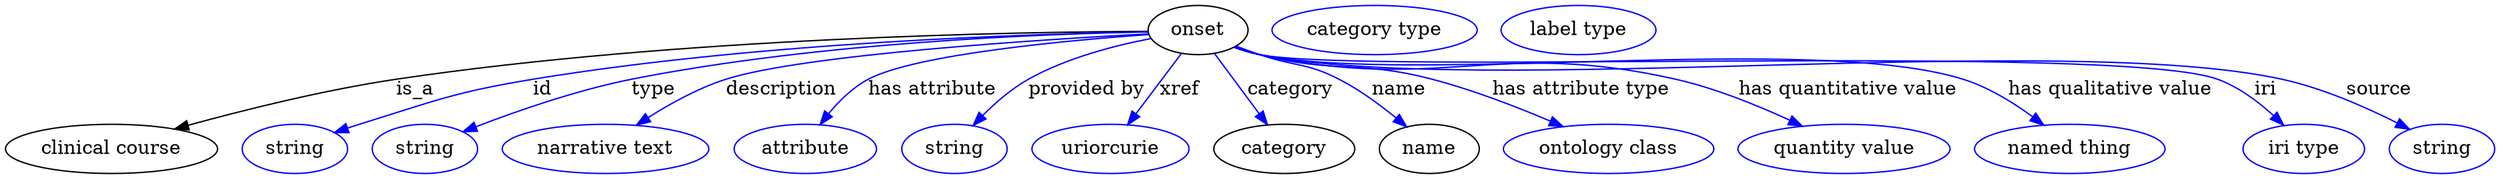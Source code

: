 digraph {
	graph [bb="0,0,1816.7,123"];
	node [label="\N"];
	onset	[height=0.5,
		label=onset,
		pos="870.34,105",
		width=1.011];
	"clinical course"	[height=0.5,
		pos="77.343,18",
		width=2.1484];
	onset -> "clinical course"	[label=is_a,
		lp="304.34,61.5",
		pos="e,124.28,32.451 833.81,103.95 741.98,103.35 494.21,98.857 290.34,69 236.76,61.153 176.8,46.538 134.18,35.128"];
	id	[color=blue,
		height=0.5,
		label=string,
		pos="211.34,18",
		width=1.0652];
	onset -> id	[color=blue,
		label=id,
		lp="392.34,61.5",
		pos="e,240.73,29.712 833.87,103.65 752.72,102.39 551.29,96.478 385.34,69 338.07,61.172 285.39,44.936 250.51,33.082",
		style=solid];
	type	[color=blue,
		height=0.5,
		label=string,
		pos="306.34,18",
		width=1.0652];
	onset -> type	[color=blue,
		label=type,
		lp="473.34,61.5",
		pos="e,334.17,30.508 833.77,103.66 761.26,102.37 594.41,96.4 457.34,69 417.69,61.073 373.99,45.853 343.85,34.278",
		style=solid];
	description	[color=blue,
		height=0.5,
		label="narrative text",
		pos="438.34,18",
		width=2.0943];
	onset -> description	[color=blue,
		label=description,
		lp="565.84,61.5",
		pos="e,460.73,35.406 834.27,102.25 757.88,98.238 582.15,87.282 525.34,69 505.47,62.606 485.15,51.245 469.14,40.967",
		style=solid];
	"has attribute"	[color=blue,
		height=0.5,
		label=attribute,
		pos="583.34,18",
		width=1.4443];
	onset -> "has attribute"	[color=blue,
		label="has attribute",
		lp="675.34,61.5",
		pos="e,593.81,35.748 834.24,101.79 775.74,97.707 663.26,87.658 628.34,69 617.19,63.04 607.42,53.176 599.86,43.778",
		style=solid];
	"provided by"	[color=blue,
		height=0.5,
		label=string,
		pos="691.34,18",
		width=1.0652];
	onset -> "provided by"	[color=blue,
		label="provided by",
		lp="787.84,61.5",
		pos="e,704.94,35.116 836.04,98.912 809.93,93.999 773.76,84.897 745.34,69 733.02,62.11 721.28,51.856 711.91,42.424",
		style=solid];
	xref	[color=blue,
		height=0.5,
		label=uriorcurie,
		pos="805.34,18",
		width=1.5887];
	onset -> xref	[color=blue,
		label=xref,
		lp="856.84,61.5",
		pos="e,818.18,35.789 858.12,88.012 848.59,75.55 835.18,58.024 824.27,43.752",
		style=solid];
	category	[height=0.5,
		pos="932.34,18",
		width=1.4263];
	onset -> category	[color=blue,
		label=category,
		lp="936.84,61.5",
		pos="e,920.21,35.629 882.3,87.611 891.33,75.226 903.89,58.012 914.16,43.925",
		style=solid];
	name	[height=0.5,
		pos="1038.3,18",
		width=1.011];
	onset -> name	[color=blue,
		label=name,
		lp="1016.3,61.5",
		pos="e,1021.8,34.108 898.34,93.149 903.95,91.052 909.82,88.914 915.34,87 940.45,78.302 948.74,81.2 972.34,69 987.18,61.33 1002.1,50.323 \
1014.1,40.588",
		style=solid];
	"has attribute type"	[color=blue,
		height=0.5,
		label="ontology class",
		pos="1169.3,18",
		width=2.1304];
	onset -> "has attribute type"	[color=blue,
		label="has attribute type",
		lp="1149.3,61.5",
		pos="e,1136.1,34.3 897.16,92.778 903.07,90.612 909.36,88.542 915.34,87 969.7,72.999 986.05,83.234 1040.3,69 1069.9,61.257 1101.9,48.874 \
1126.6,38.369",
		style=solid];
	"has quantitative value"	[color=blue,
		height=0.5,
		label="quantity value",
		pos="1341.3,18",
		width=2.1484];
	onset -> "has quantitative value"	[color=blue,
		label="has quantitative value",
		lp="1344.3,61.5",
		pos="e,1310.9,34.644 897.07,92.396 902.99,90.255 909.3,88.29 915.34,87 1047.3,58.842 1086.8,98.798 1218.3,69 1247.2,62.466 1278,49.92 \
1301.6,39.031",
		style=solid];
	"has qualitative value"	[color=blue,
		height=0.5,
		label="named thing",
		pos="1506.3,18",
		width=1.9318];
	onset -> "has qualitative value"	[color=blue,
		label="has qualitative value",
		lp="1535.8,61.5",
		pos="e,1487.3,35.374 896.57,92.458 902.63,90.255 909.12,88.249 915.34,87 1027.2,64.546 1319.5,102.99 1428.3,69 1446.7,63.285 1464.8,52.045 \
1479,41.667",
		style=solid];
	iri	[color=blue,
		height=0.5,
		label="iri type",
		pos="1677.3,18",
		width=1.2277];
	onset -> iri	[color=blue,
		label=iri,
		lp="1649.3,61.5",
		pos="e,1662.6,35.396 896.56,92.415 902.62,90.214 909.11,88.22 915.34,87 991.59,72.062 1541.3,95.517 1614.3,69 1629.6,63.478 1643.9,52.711 \
1655.1,42.578",
		style=solid];
	source	[color=blue,
		height=0.5,
		label=string,
		pos="1778.3,18",
		width=1.0652];
	onset -> source	[color=blue,
		label=source,
		lp="1732.3,61.5",
		pos="e,1754.6,32.345 896.56,92.408 902.62,90.207 909.11,88.215 915.34,87 1078.1,55.249 1499.3,104.22 1661.3,69 1691.1,62.527 1722.8,48.505 \
1745.7,36.953",
		style=solid];
	"named thing_category"	[color=blue,
		height=0.5,
		label="category type",
		pos="999.34,105",
		width=2.0762];
	attribute_name	[color=blue,
		height=0.5,
		label="label type",
		pos="1148.3,105",
		width=1.5707];
}
